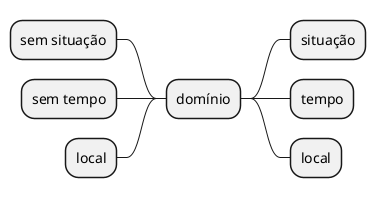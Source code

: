 @startmindmap meusis
* domínio
** situação
** tempo
** local

left side

** sem situação
** sem tempo
** local
@endmindmap